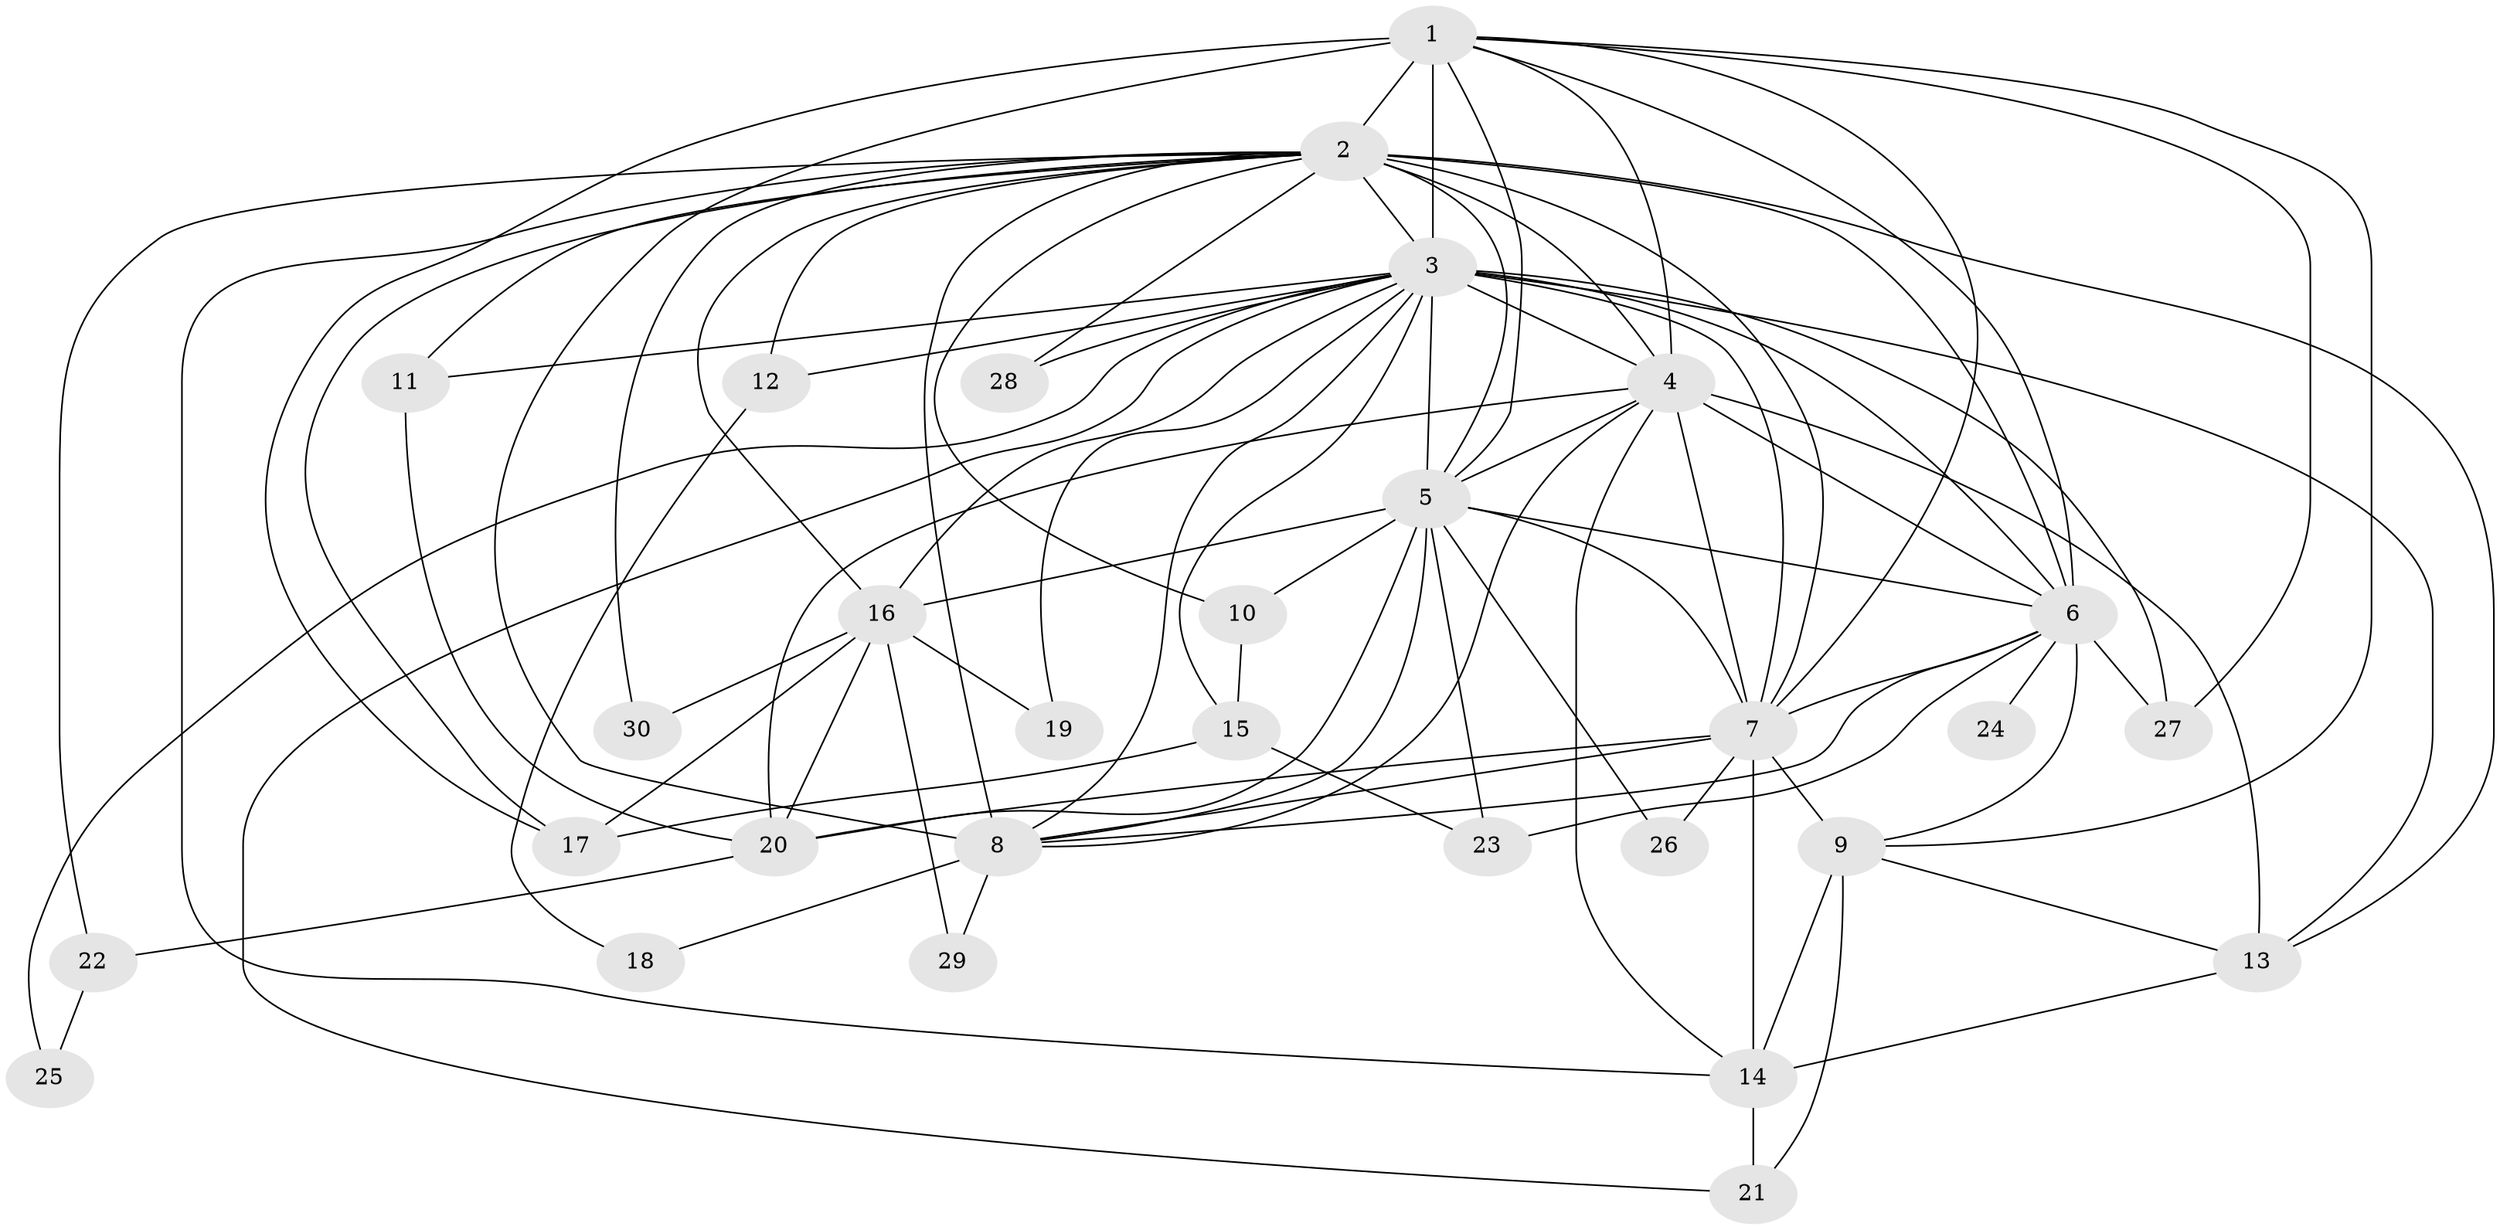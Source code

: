 // original degree distribution, {21: 0.02666666666666667, 20: 0.013333333333333334, 17: 0.05333333333333334, 14: 0.013333333333333334, 22: 0.013333333333333334, 12: 0.013333333333333334, 3: 0.22666666666666666, 5: 0.04, 4: 0.05333333333333334, 2: 0.52, 6: 0.02666666666666667}
// Generated by graph-tools (version 1.1) at 2025/49/03/04/25 22:49:20]
// undirected, 30 vertices, 86 edges
graph export_dot {
  node [color=gray90,style=filled];
  1;
  2;
  3;
  4;
  5;
  6;
  7;
  8;
  9;
  10;
  11;
  12;
  13;
  14;
  15;
  16;
  17;
  18;
  19;
  20;
  21;
  22;
  23;
  24;
  25;
  26;
  27;
  28;
  29;
  30;
  1 -- 2 [weight=4.0];
  1 -- 3 [weight=11.0];
  1 -- 4 [weight=3.0];
  1 -- 5 [weight=2.0];
  1 -- 6 [weight=3.0];
  1 -- 7 [weight=2.0];
  1 -- 8 [weight=3.0];
  1 -- 9 [weight=3.0];
  1 -- 17 [weight=1.0];
  1 -- 27 [weight=2.0];
  2 -- 3 [weight=4.0];
  2 -- 4 [weight=2.0];
  2 -- 5 [weight=2.0];
  2 -- 6 [weight=2.0];
  2 -- 7 [weight=3.0];
  2 -- 8 [weight=2.0];
  2 -- 10 [weight=3.0];
  2 -- 11 [weight=1.0];
  2 -- 12 [weight=1.0];
  2 -- 13 [weight=1.0];
  2 -- 14 [weight=1.0];
  2 -- 16 [weight=2.0];
  2 -- 17 [weight=2.0];
  2 -- 22 [weight=1.0];
  2 -- 28 [weight=1.0];
  2 -- 30 [weight=1.0];
  3 -- 4 [weight=2.0];
  3 -- 5 [weight=1.0];
  3 -- 6 [weight=3.0];
  3 -- 7 [weight=2.0];
  3 -- 8 [weight=1.0];
  3 -- 11 [weight=2.0];
  3 -- 12 [weight=1.0];
  3 -- 13 [weight=1.0];
  3 -- 15 [weight=3.0];
  3 -- 16 [weight=1.0];
  3 -- 19 [weight=1.0];
  3 -- 21 [weight=1.0];
  3 -- 25 [weight=1.0];
  3 -- 27 [weight=2.0];
  3 -- 28 [weight=1.0];
  4 -- 5 [weight=2.0];
  4 -- 6 [weight=1.0];
  4 -- 7 [weight=1.0];
  4 -- 8 [weight=1.0];
  4 -- 13 [weight=3.0];
  4 -- 14 [weight=1.0];
  4 -- 20 [weight=1.0];
  5 -- 6 [weight=1.0];
  5 -- 7 [weight=1.0];
  5 -- 8 [weight=1.0];
  5 -- 10 [weight=1.0];
  5 -- 16 [weight=6.0];
  5 -- 20 [weight=1.0];
  5 -- 23 [weight=2.0];
  5 -- 26 [weight=1.0];
  6 -- 7 [weight=1.0];
  6 -- 8 [weight=1.0];
  6 -- 9 [weight=1.0];
  6 -- 23 [weight=1.0];
  6 -- 24 [weight=1.0];
  6 -- 27 [weight=1.0];
  7 -- 8 [weight=1.0];
  7 -- 9 [weight=6.0];
  7 -- 14 [weight=1.0];
  7 -- 20 [weight=1.0];
  7 -- 26 [weight=2.0];
  8 -- 18 [weight=1.0];
  8 -- 29 [weight=1.0];
  9 -- 13 [weight=1.0];
  9 -- 14 [weight=1.0];
  9 -- 21 [weight=1.0];
  10 -- 15 [weight=1.0];
  11 -- 20 [weight=1.0];
  12 -- 18 [weight=1.0];
  13 -- 14 [weight=1.0];
  14 -- 21 [weight=1.0];
  15 -- 17 [weight=1.0];
  15 -- 23 [weight=1.0];
  16 -- 17 [weight=1.0];
  16 -- 19 [weight=1.0];
  16 -- 20 [weight=1.0];
  16 -- 29 [weight=1.0];
  16 -- 30 [weight=1.0];
  20 -- 22 [weight=1.0];
  22 -- 25 [weight=1.0];
}
